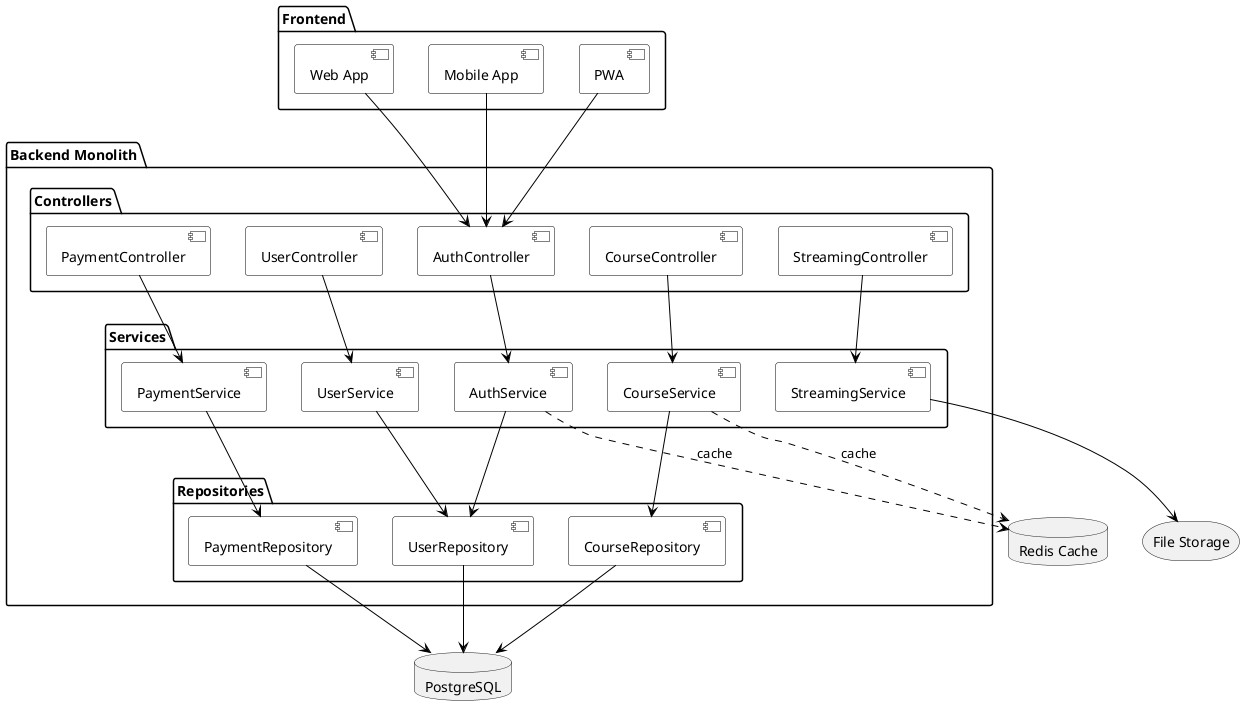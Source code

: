 @startuml System Overview

skinparam componentStyle uml2
skinparam component {
  BackgroundColor White
  BorderColor Black
  ArrowColor Black
}

package "Frontend" {
  [Web App] as web
  [Mobile App] as mobile
  [PWA] as pwa
}

package "Backend Monolith" {
  package "Controllers" {
    [AuthController] as authCtrl
    [UserController] as userCtrl
    [CourseController] as courseCtrl
    [PaymentController] as paymentCtrl
    [StreamingController] as streamCtrl
  }

  package "Services" {
    [AuthService] as authSvc
    [UserService] as userSvc
    [CourseService] as courseSvc
    [PaymentService] as paymentSvc
    [StreamingService] as streamSvc
  }

  package "Repositories" {
    [UserRepository] as userRepo
    [CourseRepository] as courseRepo
    [PaymentRepository] as paymentRepo
  }
}

database "PostgreSQL" as postgres
database "Redis Cache" as redis
storage "File Storage" as files

web --> authCtrl
mobile --> authCtrl
pwa --> authCtrl

authCtrl --> authSvc
userCtrl --> userSvc
courseCtrl --> courseSvc
paymentCtrl --> paymentSvc
streamCtrl --> streamSvc

authSvc --> userRepo
userSvc --> userRepo
courseSvc --> courseRepo
paymentSvc --> paymentRepo
streamSvc --> files

userRepo --> postgres
courseRepo --> postgres
paymentRepo --> postgres

authSvc ..> redis : cache
courseSvc ..> redis : cache

@enduml
